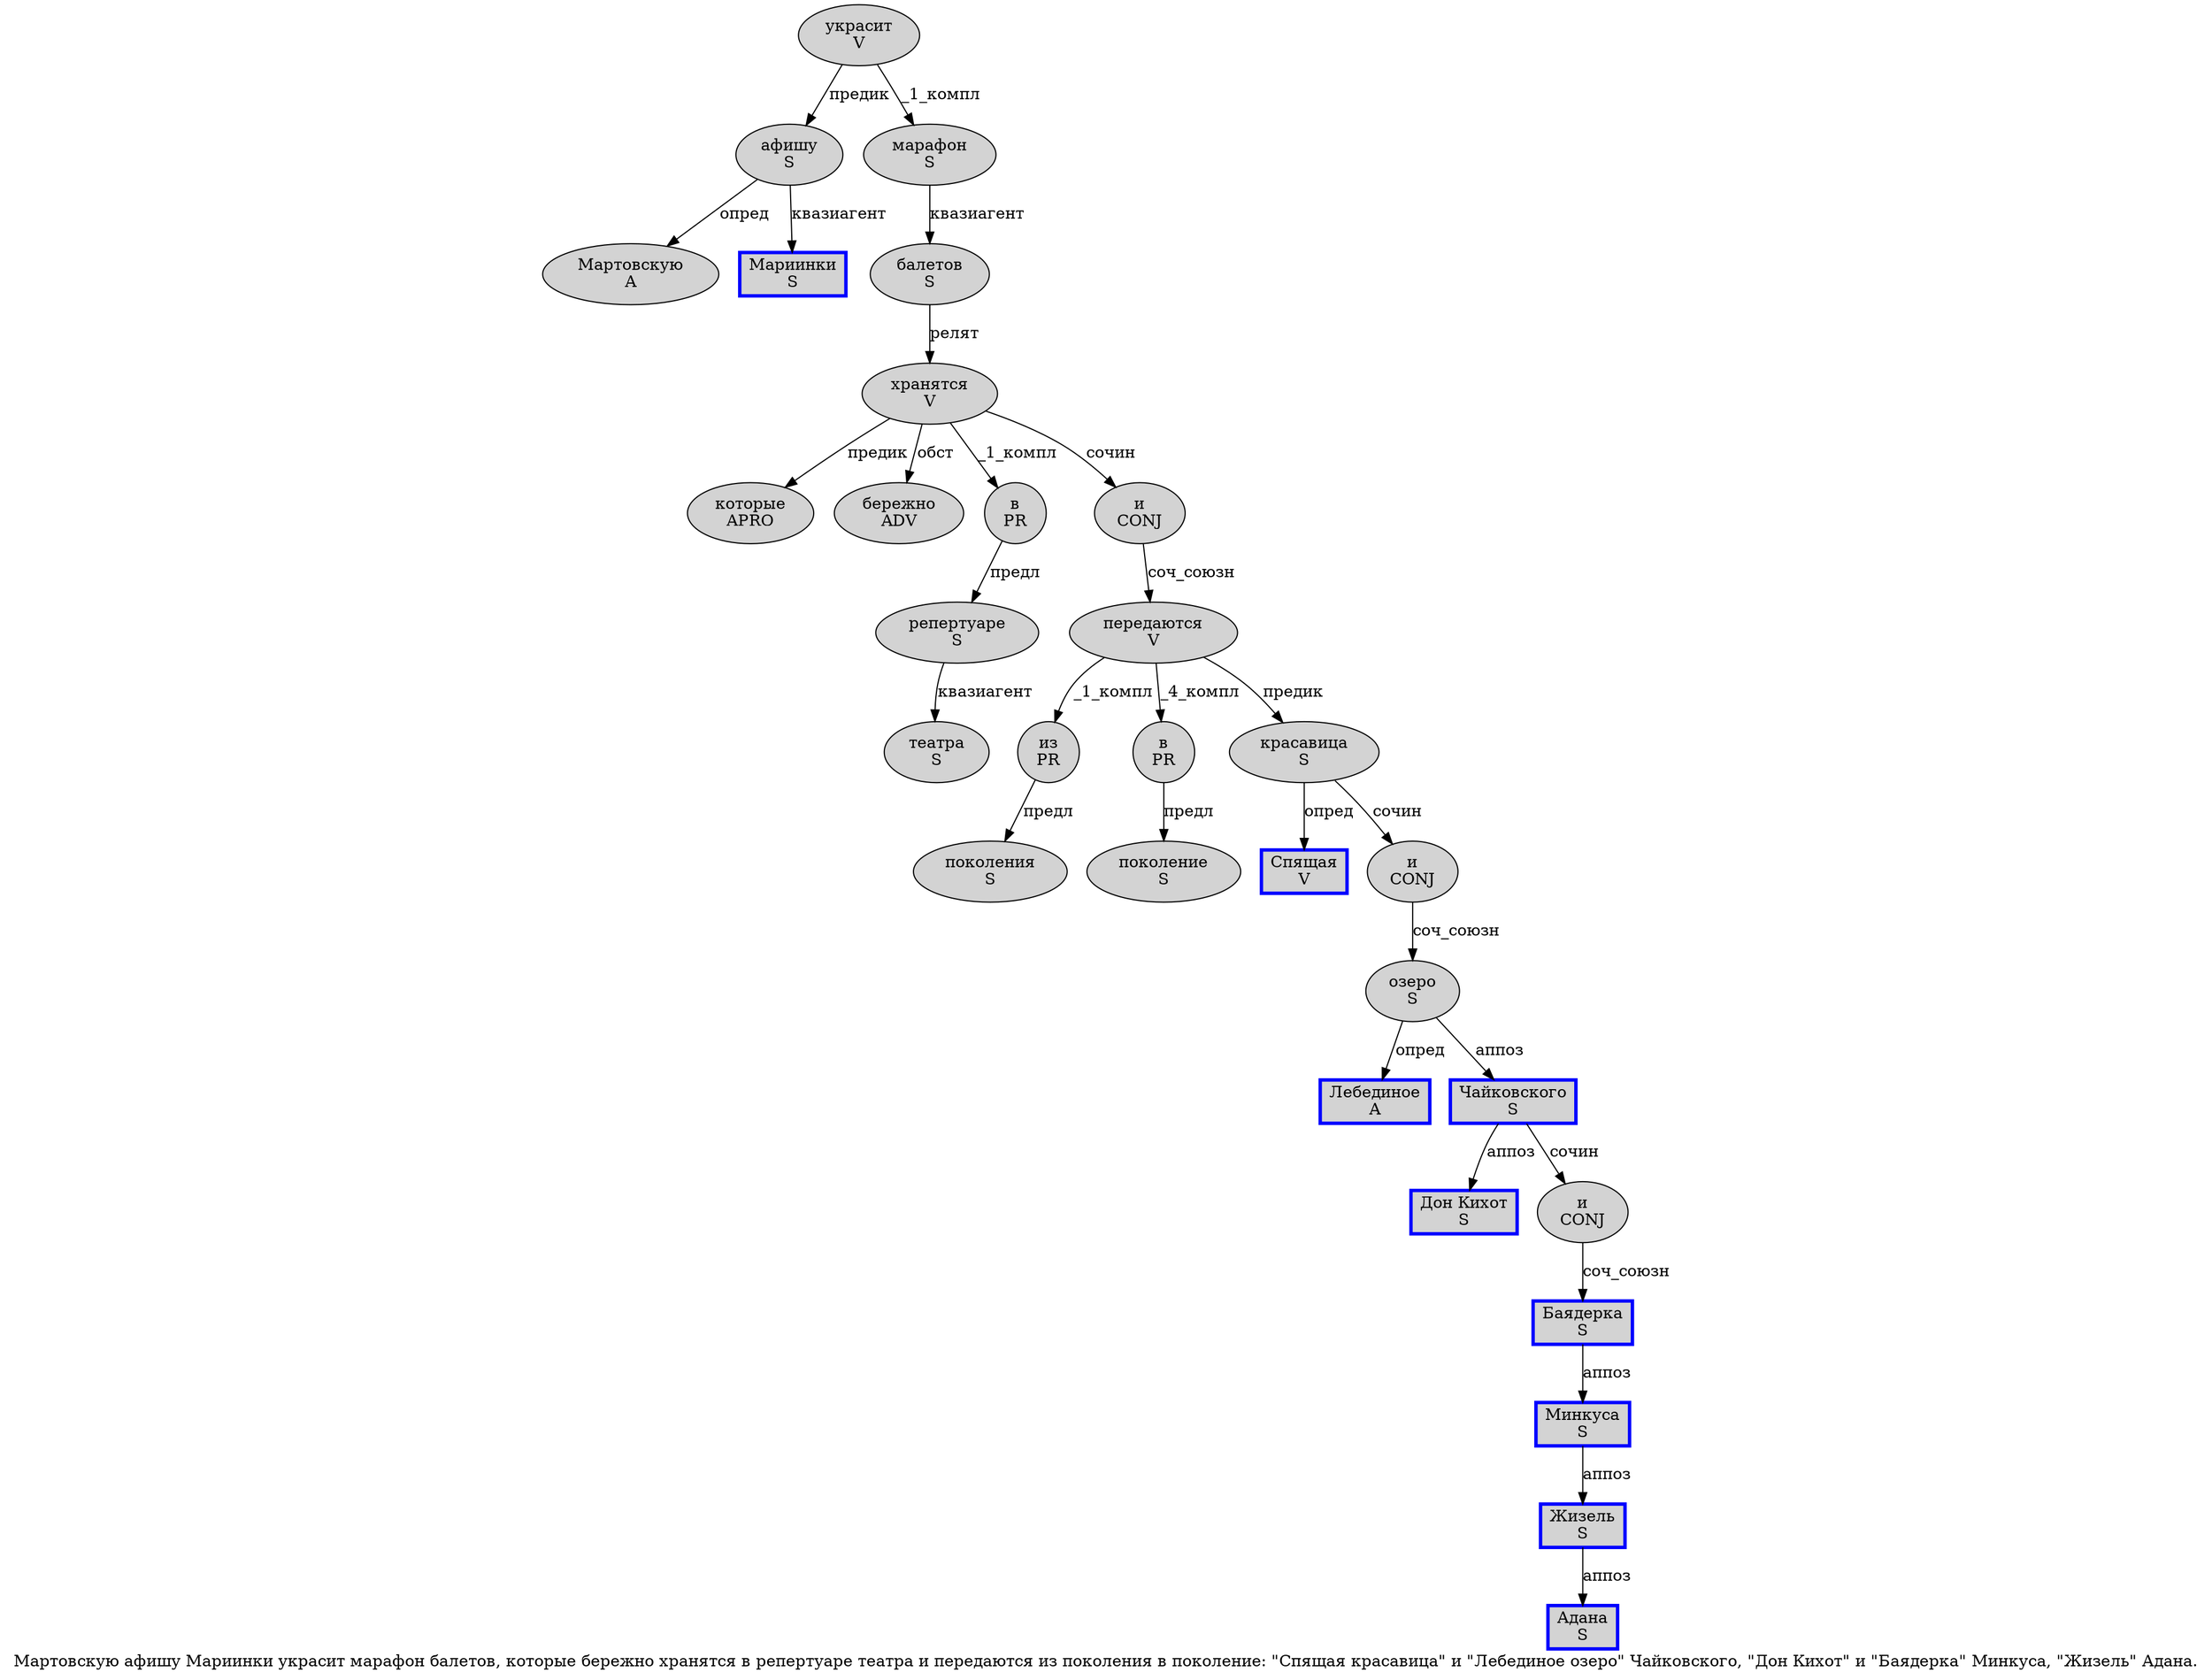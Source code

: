 digraph SENTENCE_130 {
	graph [label="Мартовскую афишу Мариинки украсит марафон балетов, которые бережно хранятся в репертуаре театра и передаются из поколения в поколение: \"Спящая красавица\" и \"Лебединое озеро\" Чайковского, \"Дон Кихот\" и \"Баядерка\" Минкуса, \"Жизель\" Адана."]
	node [style=filled]
		0 [label="Мартовскую
A" color="" fillcolor=lightgray penwidth=1 shape=ellipse]
		1 [label="афишу
S" color="" fillcolor=lightgray penwidth=1 shape=ellipse]
		2 [label="Мариинки
S" color=blue fillcolor=lightgray penwidth=3 shape=box]
		3 [label="украсит
V" color="" fillcolor=lightgray penwidth=1 shape=ellipse]
		4 [label="марафон
S" color="" fillcolor=lightgray penwidth=1 shape=ellipse]
		5 [label="балетов
S" color="" fillcolor=lightgray penwidth=1 shape=ellipse]
		7 [label="которые
APRO" color="" fillcolor=lightgray penwidth=1 shape=ellipse]
		8 [label="бережно
ADV" color="" fillcolor=lightgray penwidth=1 shape=ellipse]
		9 [label="хранятся
V" color="" fillcolor=lightgray penwidth=1 shape=ellipse]
		10 [label="в
PR" color="" fillcolor=lightgray penwidth=1 shape=ellipse]
		11 [label="репертуаре
S" color="" fillcolor=lightgray penwidth=1 shape=ellipse]
		12 [label="театра
S" color="" fillcolor=lightgray penwidth=1 shape=ellipse]
		13 [label="и
CONJ" color="" fillcolor=lightgray penwidth=1 shape=ellipse]
		14 [label="передаются
V" color="" fillcolor=lightgray penwidth=1 shape=ellipse]
		15 [label="из
PR" color="" fillcolor=lightgray penwidth=1 shape=ellipse]
		16 [label="поколения
S" color="" fillcolor=lightgray penwidth=1 shape=ellipse]
		17 [label="в
PR" color="" fillcolor=lightgray penwidth=1 shape=ellipse]
		18 [label="поколение
S" color="" fillcolor=lightgray penwidth=1 shape=ellipse]
		21 [label="Спящая
V" color=blue fillcolor=lightgray penwidth=3 shape=box]
		22 [label="красавица
S" color="" fillcolor=lightgray penwidth=1 shape=ellipse]
		24 [label="и
CONJ" color="" fillcolor=lightgray penwidth=1 shape=ellipse]
		26 [label="Лебединое
A" color=blue fillcolor=lightgray penwidth=3 shape=box]
		27 [label="озеро
S" color="" fillcolor=lightgray penwidth=1 shape=ellipse]
		29 [label="Чайковского
S" color=blue fillcolor=lightgray penwidth=3 shape=box]
		32 [label="Дон Кихот
S" color=blue fillcolor=lightgray penwidth=3 shape=box]
		34 [label="и
CONJ" color="" fillcolor=lightgray penwidth=1 shape=ellipse]
		36 [label="Баядерка
S" color=blue fillcolor=lightgray penwidth=3 shape=box]
		38 [label="Минкуса
S" color=blue fillcolor=lightgray penwidth=3 shape=box]
		41 [label="Жизель
S" color=blue fillcolor=lightgray penwidth=3 shape=box]
		43 [label="Адана
S" color=blue fillcolor=lightgray penwidth=3 shape=box]
			1 -> 0 [label="опред"]
			1 -> 2 [label="квазиагент"]
			38 -> 41 [label="аппоз"]
			13 -> 14 [label="соч_союзн"]
			11 -> 12 [label="квазиагент"]
			5 -> 9 [label="релят"]
			22 -> 21 [label="опред"]
			22 -> 24 [label="сочин"]
			17 -> 18 [label="предл"]
			34 -> 36 [label="соч_союзн"]
			27 -> 26 [label="опред"]
			27 -> 29 [label="аппоз"]
			15 -> 16 [label="предл"]
			14 -> 15 [label="_1_компл"]
			14 -> 17 [label="_4_компл"]
			14 -> 22 [label="предик"]
			3 -> 1 [label="предик"]
			3 -> 4 [label="_1_компл"]
			9 -> 7 [label="предик"]
			9 -> 8 [label="обст"]
			9 -> 10 [label="_1_компл"]
			9 -> 13 [label="сочин"]
			10 -> 11 [label="предл"]
			24 -> 27 [label="соч_союзн"]
			29 -> 32 [label="аппоз"]
			29 -> 34 [label="сочин"]
			36 -> 38 [label="аппоз"]
			4 -> 5 [label="квазиагент"]
			41 -> 43 [label="аппоз"]
}